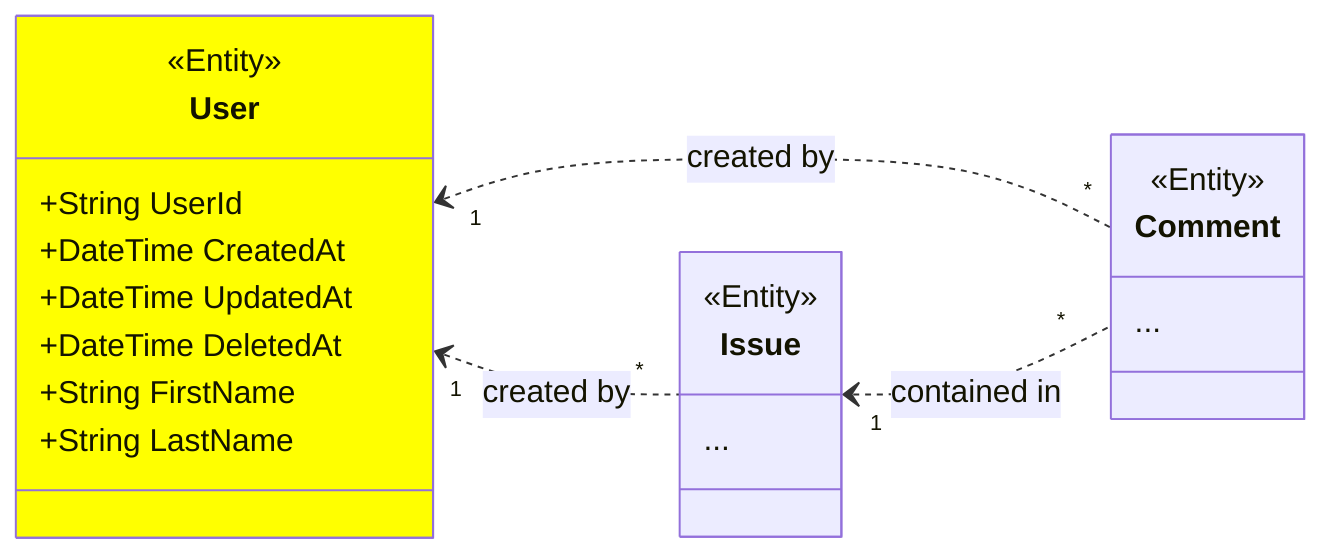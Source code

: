 classDiagram
    direction LR

    class User {
        <<Entity>>
        +String UserId
        +DateTime CreatedAt
        +DateTime UpdatedAt
        +DateTime DeletedAt
        +String FirstName
        +String LastName
    }
    class Issue {
        <<Entity>>
        ...
    }
    class Comment {
        <<Entity>>
        ...
    }

    User "1" <.. "*" Issue : created by
    User "1" <.. "*" Comment : created by
    Issue "1" <.. "*" Comment : contained in

    style User fill:yellow